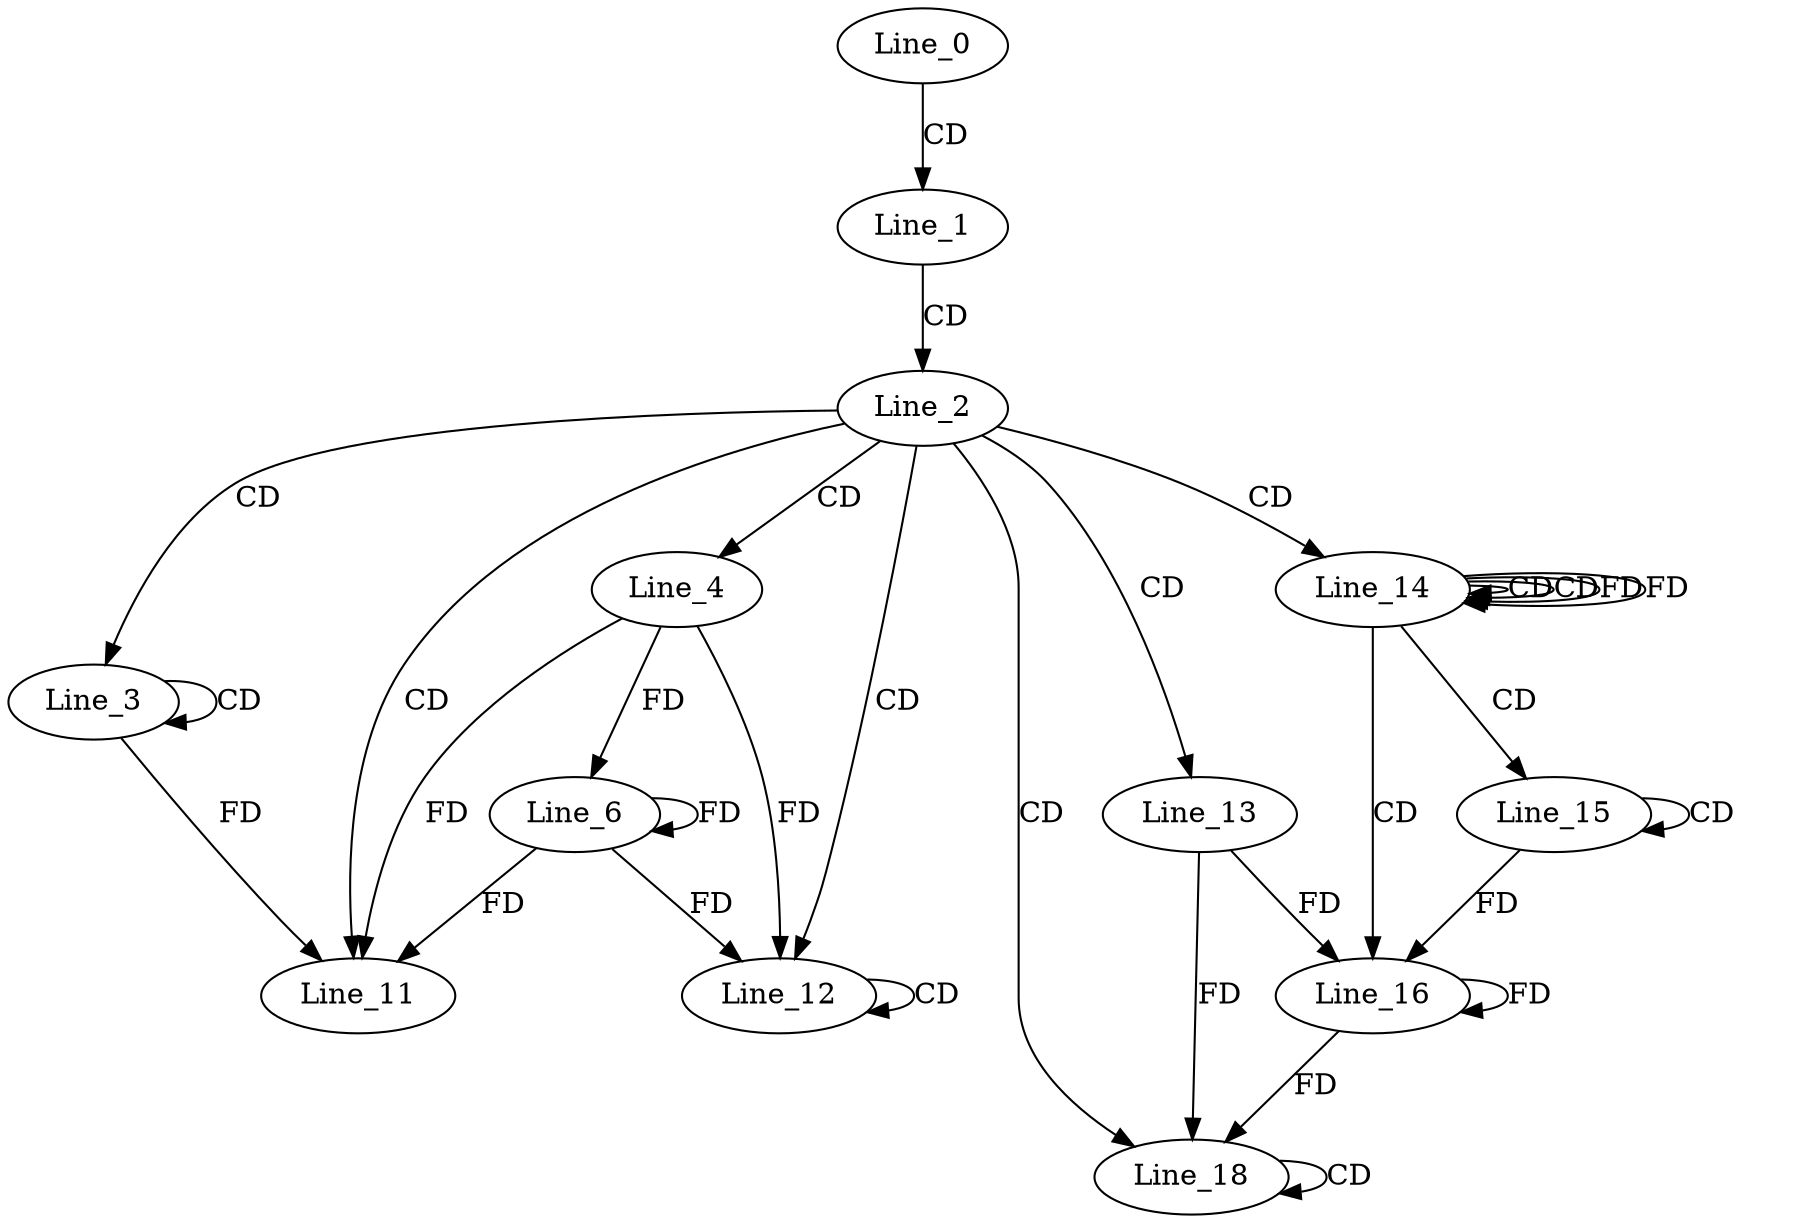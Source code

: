 digraph G {
  Line_0;
  Line_1;
  Line_2;
  Line_3;
  Line_3;
  Line_4;
  Line_6;
  Line_6;
  Line_11;
  Line_11;
  Line_12;
  Line_12;
  Line_13;
  Line_14;
  Line_14;
  Line_14;
  Line_15;
  Line_15;
  Line_16;
  Line_16;
  Line_18;
  Line_18;
  Line_0 -> Line_1 [ label="CD" ];
  Line_1 -> Line_2 [ label="CD" ];
  Line_2 -> Line_3 [ label="CD" ];
  Line_3 -> Line_3 [ label="CD" ];
  Line_2 -> Line_4 [ label="CD" ];
  Line_4 -> Line_6 [ label="FD" ];
  Line_6 -> Line_6 [ label="FD" ];
  Line_2 -> Line_11 [ label="CD" ];
  Line_4 -> Line_11 [ label="FD" ];
  Line_6 -> Line_11 [ label="FD" ];
  Line_3 -> Line_11 [ label="FD" ];
  Line_2 -> Line_12 [ label="CD" ];
  Line_12 -> Line_12 [ label="CD" ];
  Line_4 -> Line_12 [ label="FD" ];
  Line_6 -> Line_12 [ label="FD" ];
  Line_2 -> Line_13 [ label="CD" ];
  Line_2 -> Line_14 [ label="CD" ];
  Line_14 -> Line_14 [ label="CD" ];
  Line_14 -> Line_14 [ label="CD" ];
  Line_14 -> Line_14 [ label="FD" ];
  Line_14 -> Line_15 [ label="CD" ];
  Line_15 -> Line_15 [ label="CD" ];
  Line_14 -> Line_16 [ label="CD" ];
  Line_16 -> Line_16 [ label="FD" ];
  Line_13 -> Line_16 [ label="FD" ];
  Line_15 -> Line_16 [ label="FD" ];
  Line_2 -> Line_18 [ label="CD" ];
  Line_18 -> Line_18 [ label="CD" ];
  Line_16 -> Line_18 [ label="FD" ];
  Line_13 -> Line_18 [ label="FD" ];
  Line_14 -> Line_14 [ label="FD" ];
}
